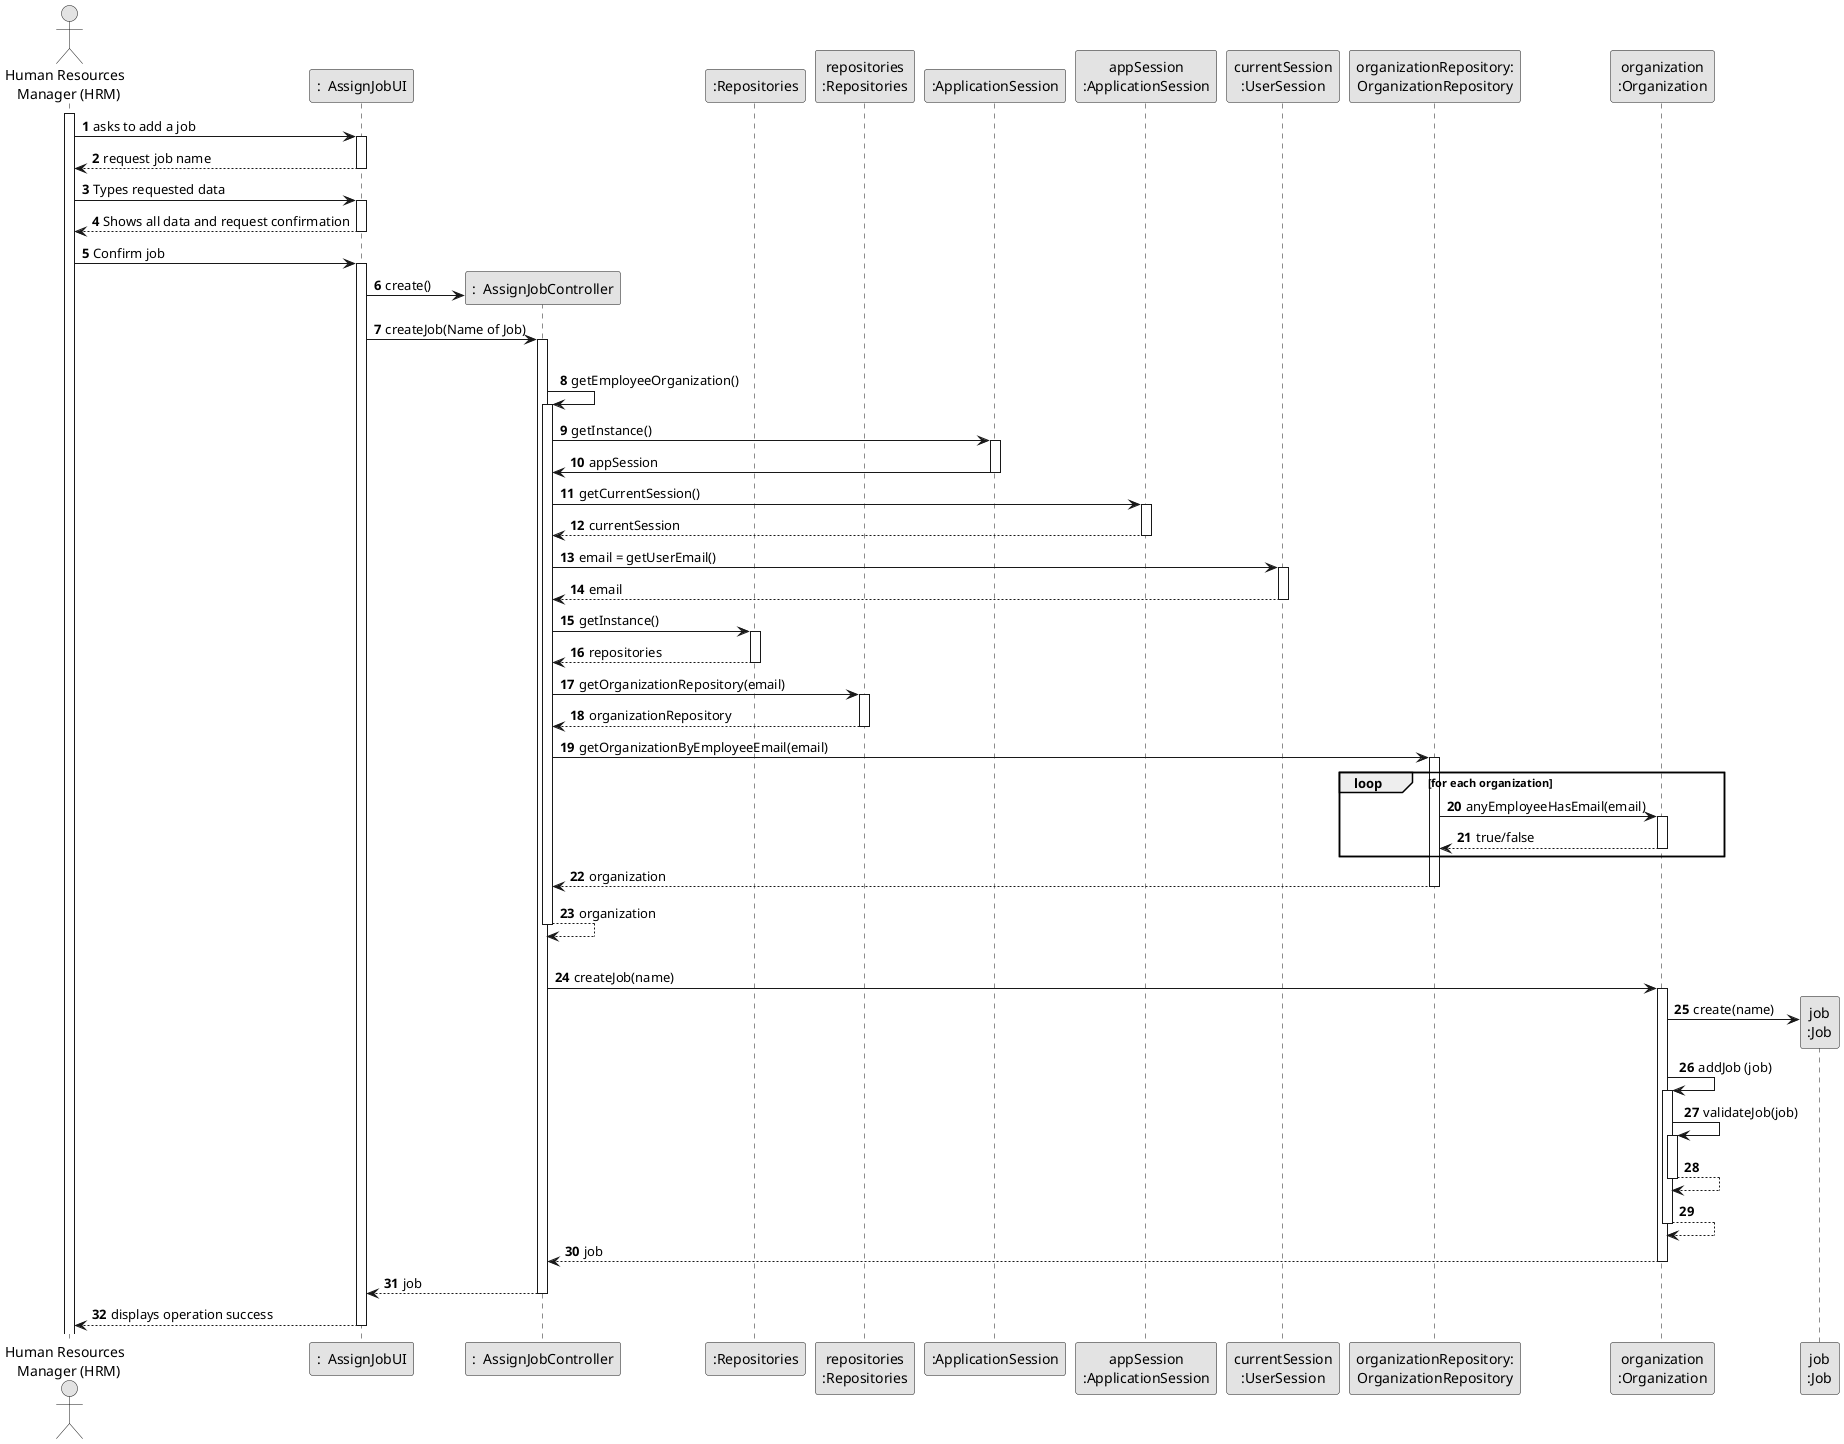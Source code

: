 @startuml
skinparam monochrome true
skinparam packageStyle rectangle
skinparam shadowing false

autonumber

'hide footbox
actor "Human Resources \n Manager (HRM)" as ADM
participant ":  AssignJobUI" as UI
participant ":  AssignJobController" as CTRL
participant ":Repositories" as RepositorySingleton
participant "repositories\n:Repositories" as PLAT
participant ":ApplicationSession" as _APP
participant "appSession\n:ApplicationSession" as APP
participant "currentSession\n:UserSession" as SESSAO
participant "organizationRepository:\nOrganizationRepository" as OrganizationRepository
participant "organization\n:Organization" as ORG
participant "job\n:Job" as JOB

activate ADM

        ADM -> UI : asks to add a job

        activate UI
'
            UI --> ADM : request job name

         deactivate UI

            ADM -> UI : Types requested data

         activate UI

           UI --> ADM : Shows all data and request confirmation

         deactivate UI

            ADM -> UI : Confirm job
    activate UI
        UI -> CTRL** : create()

        UI -> CTRL : createJob(Name of Job)
        activate CTRL

                |||
                CTRL -> CTRL : getEmployeeOrganization()
                activate CTRL

                    CTRL -> _APP: getInstance()
                    activate _APP
                        _APP -> CTRL: appSession
                    deactivate _APP


                    CTRL -> APP: getCurrentSession()
                    activate APP

                        APP --> CTRL: currentSession
                    deactivate APP

                    CTRL -> SESSAO: email = getUserEmail()
                    activate SESSAO

                        SESSAO --> CTRL: email
                    deactivate SESSAO

                    CTRL -> RepositorySingleton: getInstance()
                    activate RepositorySingleton

                    RepositorySingleton --> CTRL: repositories
                    deactivate RepositorySingleton

                    CTRL -> PLAT: getOrganizationRepository(email)
                    activate PLAT

                        PLAT --> CTRL: organizationRepository
                    deactivate PLAT


                    CTRL -> OrganizationRepository: getOrganizationByEmployeeEmail(email)
                    activate OrganizationRepository

                        loop for each organization

                            OrganizationRepository -> ORG : anyEmployeeHasEmail(email)
                            activate ORG

                                 ORG --> OrganizationRepository : true/false
                            deactivate ORG
                        end
                        OrganizationRepository --> CTRL : organization
                    deactivate OrganizationRepository

                    CTRL --> CTRL : organization
                deactivate CTRL

            |||
            CTRL -> ORG: createJob(name)
            activate ORG

                ORG -> JOB**: create(name)
                ORG -> ORG: addJob (job)


                activate ORG
                    ORG -> ORG: validateJob(job)
                    activate ORG
                    ORG --> ORG
                    deactivate ORG
                    ORG --> ORG


                deactivate ORG

                ORG --> CTRL : job

            deactivate ORG

            CTRL --> UI: job
            deactivate CTRL
            UI --> ADM: displays operation success
    deactivate UI

@enduml